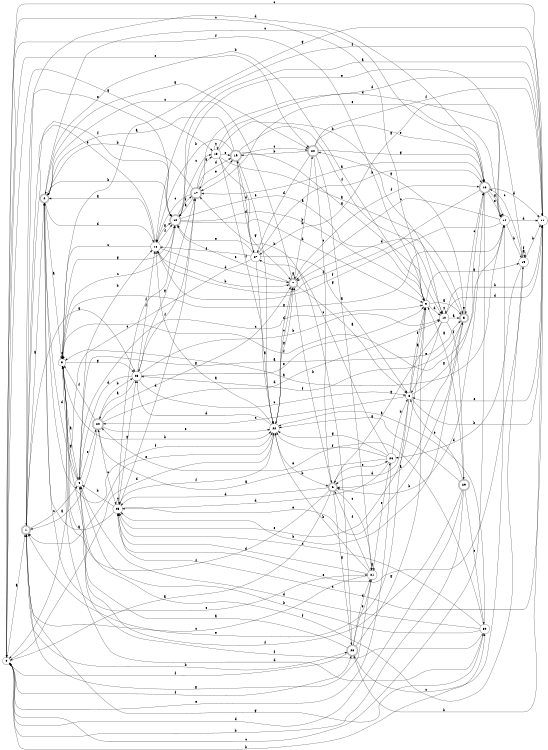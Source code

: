 digraph n25_6 {
__start0 [label="" shape="none"];

rankdir=LR;
size="8,5";

s0 [style="filled", color="black", fillcolor="white" shape="circle", label="0"];
s1 [style="rounded,filled", color="black", fillcolor="white" shape="doublecircle", label="1"];
s2 [style="rounded,filled", color="black", fillcolor="white" shape="doublecircle", label="2"];
s3 [style="filled", color="black", fillcolor="white" shape="circle", label="3"];
s4 [style="filled", color="black", fillcolor="white" shape="circle", label="4"];
s5 [style="rounded,filled", color="black", fillcolor="white" shape="doublecircle", label="5"];
s6 [style="rounded,filled", color="black", fillcolor="white" shape="doublecircle", label="6"];
s7 [style="rounded,filled", color="black", fillcolor="white" shape="doublecircle", label="7"];
s8 [style="filled", color="black", fillcolor="white" shape="circle", label="8"];
s9 [style="filled", color="black", fillcolor="white" shape="circle", label="9"];
s10 [style="filled", color="black", fillcolor="white" shape="circle", label="10"];
s11 [style="filled", color="black", fillcolor="white" shape="circle", label="11"];
s12 [style="rounded,filled", color="black", fillcolor="white" shape="doublecircle", label="12"];
s13 [style="filled", color="black", fillcolor="white" shape="circle", label="13"];
s14 [style="filled", color="black", fillcolor="white" shape="circle", label="14"];
s15 [style="filled", color="black", fillcolor="white" shape="circle", label="15"];
s16 [style="rounded,filled", color="black", fillcolor="white" shape="doublecircle", label="16"];
s17 [style="rounded,filled", color="black", fillcolor="white" shape="doublecircle", label="17"];
s18 [style="filled", color="black", fillcolor="white" shape="circle", label="18"];
s19 [style="rounded,filled", color="black", fillcolor="white" shape="doublecircle", label="19"];
s20 [style="rounded,filled", color="black", fillcolor="white" shape="doublecircle", label="20"];
s21 [style="filled", color="black", fillcolor="white" shape="circle", label="21"];
s22 [style="filled", color="black", fillcolor="white" shape="circle", label="22"];
s23 [style="filled", color="black", fillcolor="white" shape="circle", label="23"];
s24 [style="rounded,filled", color="black", fillcolor="white" shape="doublecircle", label="24"];
s25 [style="filled", color="black", fillcolor="white" shape="circle", label="25"];
s26 [style="filled", color="black", fillcolor="white" shape="circle", label="26"];
s27 [style="filled", color="black", fillcolor="white" shape="circle", label="27"];
s28 [style="rounded,filled", color="black", fillcolor="white" shape="doublecircle", label="28"];
s29 [style="rounded,filled", color="black", fillcolor="white" shape="doublecircle", label="29"];
s30 [style="filled", color="black", fillcolor="white" shape="circle", label="30"];
s0 -> s1 [label="a"];
s0 -> s30 [label="b"];
s0 -> s11 [label="c"];
s0 -> s22 [label="d"];
s0 -> s20 [label="e"];
s0 -> s28 [label="f"];
s0 -> s13 [label="g"];
s1 -> s2 [label="a"];
s1 -> s28 [label="b"];
s1 -> s4 [label="c"];
s1 -> s16 [label="d"];
s1 -> s12 [label="e"];
s1 -> s12 [label="f"];
s1 -> s23 [label="g"];
s2 -> s3 [label="a"];
s2 -> s12 [label="b"];
s2 -> s16 [label="c"];
s2 -> s18 [label="d"];
s2 -> s21 [label="e"];
s2 -> s22 [label="f"];
s2 -> s20 [label="g"];
s3 -> s4 [label="a"];
s3 -> s22 [label="b"];
s3 -> s12 [label="c"];
s3 -> s30 [label="d"];
s3 -> s3 [label="e"];
s3 -> s14 [label="f"];
s3 -> s23 [label="g"];
s4 -> s5 [label="a"];
s4 -> s18 [label="b"];
s4 -> s9 [label="c"];
s4 -> s2 [label="d"];
s4 -> s24 [label="e"];
s4 -> s15 [label="f"];
s4 -> s3 [label="g"];
s5 -> s6 [label="a"];
s5 -> s25 [label="b"];
s5 -> s16 [label="c"];
s5 -> s7 [label="d"];
s5 -> s5 [label="e"];
s5 -> s23 [label="f"];
s5 -> s20 [label="g"];
s6 -> s0 [label="a"];
s6 -> s7 [label="b"];
s6 -> s21 [label="c"];
s6 -> s25 [label="d"];
s6 -> s26 [label="e"];
s6 -> s3 [label="f"];
s6 -> s28 [label="g"];
s7 -> s8 [label="a"];
s7 -> s20 [label="b"];
s7 -> s2 [label="c"];
s7 -> s22 [label="d"];
s7 -> s12 [label="e"];
s7 -> s16 [label="f"];
s7 -> s7 [label="g"];
s8 -> s9 [label="a"];
s8 -> s11 [label="b"];
s8 -> s24 [label="c"];
s8 -> s6 [label="d"];
s8 -> s1 [label="e"];
s8 -> s9 [label="f"];
s8 -> s16 [label="g"];
s9 -> s5 [label="a"];
s9 -> s2 [label="b"];
s9 -> s0 [label="c"];
s9 -> s10 [label="d"];
s9 -> s25 [label="e"];
s9 -> s0 [label="f"];
s9 -> s15 [label="g"];
s10 -> s5 [label="a"];
s10 -> s11 [label="b"];
s10 -> s10 [label="c"];
s10 -> s11 [label="d"];
s10 -> s8 [label="e"];
s10 -> s29 [label="f"];
s10 -> s6 [label="g"];
s11 -> s12 [label="a"];
s11 -> s28 [label="b"];
s11 -> s25 [label="c"];
s11 -> s17 [label="d"];
s11 -> s8 [label="e"];
s11 -> s18 [label="f"];
s11 -> s3 [label="g"];
s12 -> s9 [label="a"];
s12 -> s9 [label="b"];
s12 -> s13 [label="c"];
s12 -> s9 [label="d"];
s12 -> s14 [label="e"];
s12 -> s17 [label="f"];
s12 -> s3 [label="g"];
s13 -> s5 [label="a"];
s13 -> s10 [label="b"];
s13 -> s13 [label="c"];
s13 -> s14 [label="d"];
s13 -> s19 [label="e"];
s13 -> s22 [label="f"];
s13 -> s7 [label="g"];
s14 -> s3 [label="a"];
s14 -> s15 [label="b"];
s14 -> s7 [label="c"];
s14 -> s11 [label="d"];
s14 -> s17 [label="e"];
s14 -> s18 [label="f"];
s14 -> s3 [label="g"];
s15 -> s15 [label="a"];
s15 -> s11 [label="b"];
s15 -> s16 [label="c"];
s15 -> s26 [label="d"];
s15 -> s25 [label="e"];
s15 -> s15 [label="f"];
s15 -> s27 [label="g"];
s16 -> s17 [label="a"];
s16 -> s6 [label="b"];
s16 -> s0 [label="c"];
s16 -> s11 [label="d"];
s16 -> s14 [label="e"];
s16 -> s18 [label="f"];
s16 -> s14 [label="g"];
s17 -> s12 [label="a"];
s17 -> s2 [label="b"];
s17 -> s18 [label="c"];
s17 -> s19 [label="d"];
s17 -> s19 [label="e"];
s17 -> s23 [label="f"];
s17 -> s13 [label="g"];
s18 -> s2 [label="a"];
s18 -> s7 [label="b"];
s18 -> s3 [label="c"];
s18 -> s7 [label="d"];
s18 -> s1 [label="e"];
s18 -> s12 [label="f"];
s18 -> s12 [label="g"];
s19 -> s2 [label="a"];
s19 -> s18 [label="b"];
s19 -> s20 [label="c"];
s19 -> s27 [label="d"];
s19 -> s22 [label="e"];
s19 -> s10 [label="f"];
s19 -> s10 [label="g"];
s20 -> s21 [label="a"];
s20 -> s19 [label="b"];
s20 -> s6 [label="c"];
s20 -> s27 [label="d"];
s20 -> s16 [label="e"];
s20 -> s11 [label="f"];
s20 -> s16 [label="g"];
s21 -> s21 [label="a"];
s21 -> s22 [label="b"];
s21 -> s1 [label="c"];
s21 -> s25 [label="d"];
s21 -> s26 [label="e"];
s21 -> s6 [label="f"];
s21 -> s1 [label="g"];
s22 -> s18 [label="a"];
s22 -> s6 [label="b"];
s22 -> s7 [label="c"];
s22 -> s23 [label="d"];
s22 -> s1 [label="e"];
s22 -> s25 [label="f"];
s22 -> s7 [label="g"];
s23 -> s24 [label="a"];
s23 -> s10 [label="b"];
s23 -> s8 [label="c"];
s23 -> s4 [label="d"];
s23 -> s9 [label="e"];
s23 -> s18 [label="f"];
s23 -> s17 [label="g"];
s24 -> s1 [label="a"];
s24 -> s23 [label="b"];
s24 -> s25 [label="c"];
s24 -> s10 [label="d"];
s24 -> s22 [label="e"];
s24 -> s3 [label="f"];
s24 -> s7 [label="g"];
s25 -> s2 [label="a"];
s25 -> s4 [label="b"];
s25 -> s25 [label="c"];
s25 -> s17 [label="d"];
s25 -> s5 [label="e"];
s25 -> s12 [label="f"];
s25 -> s23 [label="g"];
s26 -> s24 [label="a"];
s26 -> s8 [label="b"];
s26 -> s27 [label="c"];
s26 -> s25 [label="d"];
s26 -> s0 [label="e"];
s26 -> s22 [label="f"];
s26 -> s22 [label="g"];
s27 -> s22 [label="a"];
s27 -> s16 [label="b"];
s27 -> s0 [label="c"];
s27 -> s19 [label="d"];
s27 -> s12 [label="e"];
s27 -> s18 [label="f"];
s27 -> s8 [label="g"];
s28 -> s4 [label="a"];
s28 -> s17 [label="b"];
s28 -> s14 [label="c"];
s28 -> s21 [label="d"];
s28 -> s21 [label="e"];
s28 -> s0 [label="f"];
s28 -> s9 [label="g"];
s29 -> s9 [label="a"];
s29 -> s0 [label="b"];
s29 -> s30 [label="c"];
s29 -> s0 [label="d"];
s29 -> s8 [label="e"];
s29 -> s3 [label="f"];
s29 -> s22 [label="g"];
s30 -> s22 [label="a"];
s30 -> s4 [label="b"];
s30 -> s25 [label="c"];
s30 -> s4 [label="d"];
s30 -> s24 [label="e"];
s30 -> s3 [label="f"];
s30 -> s1 [label="g"];

}